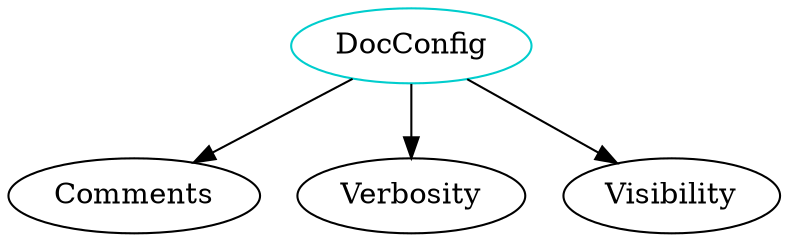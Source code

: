 digraph docconfig{
DocConfig	[shape=oval, color=cyan3, label="DocConfig"];
DocConfig -> Comments;
DocConfig -> Verbosity;
DocConfig -> Visibility;
}
